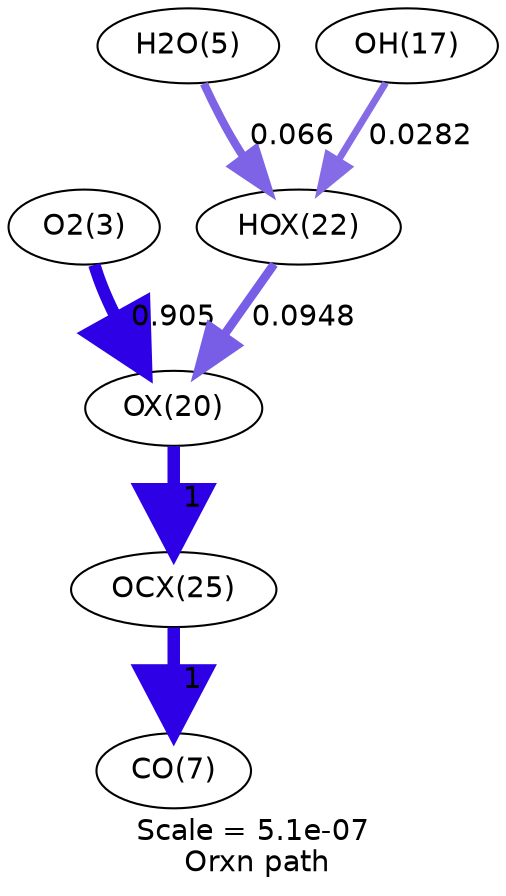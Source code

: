 digraph reaction_paths {
center=1;
s4 -> s24[fontname="Helvetica", penwidth=5.92, arrowsize=2.96, color="0.7, 1.41, 0.9"
, label=" 0.905"];
s26 -> s24[fontname="Helvetica", penwidth=4.22, arrowsize=2.11, color="0.7, 0.595, 0.9"
, label=" 0.0948"];
s24 -> s29[fontname="Helvetica", penwidth=6, arrowsize=3, color="0.7, 1.5, 0.9"
, label=" 1"];
s6 -> s26[fontname="Helvetica", penwidth=3.95, arrowsize=1.97, color="0.7, 0.566, 0.9"
, label=" 0.066"];
s18 -> s26[fontname="Helvetica", penwidth=3.31, arrowsize=1.65, color="0.7, 0.528, 0.9"
, label=" 0.0282"];
s29 -> s8[fontname="Helvetica", penwidth=6, arrowsize=3, color="0.7, 1.5, 0.9"
, label=" 1"];
s4 [ fontname="Helvetica", label="O2(3)"];
s6 [ fontname="Helvetica", label="H2O(5)"];
s8 [ fontname="Helvetica", label="CO(7)"];
s18 [ fontname="Helvetica", label="OH(17)"];
s24 [ fontname="Helvetica", label="OX(20)"];
s26 [ fontname="Helvetica", label="HOX(22)"];
s29 [ fontname="Helvetica", label="OCX(25)"];
 label = "Scale = 5.1e-07\l Orxn path";
 fontname = "Helvetica";
}

